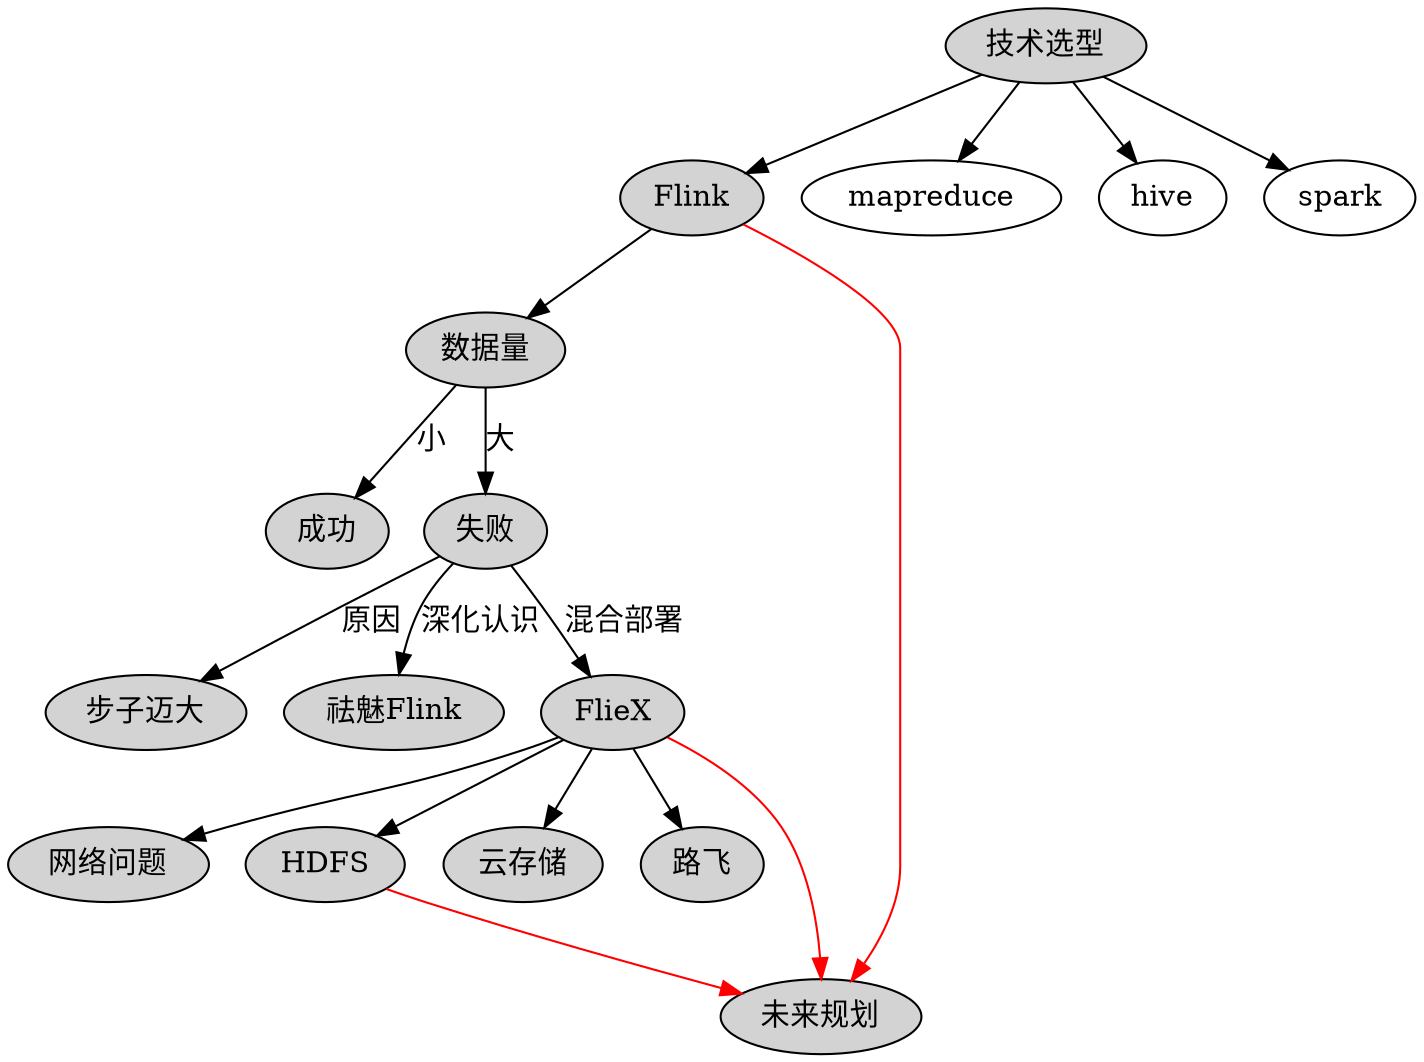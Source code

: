 digraph G {

  technicalChoice[label="技术选型" style=filled]
  dataSize[label="数据量" style=filled]
  success[label="成功" style=filled]
  failed[label="失败" style=filled]
  lesson1[label="步子迈大" style=filled]
  moreAboutFlink[label="祛魅Flink" style=filled]
  filex[label="FlieX" style=filled]
  flink[label="Flink" style=filled]
  
  network[label="网络问题" style=filled]
  hdfs[label="HDFS" style=filled]
  upyunStore[label="云存储" style=filled]
  luffy[label="路飞" style=filled]
  
  future[label="未来规划" style=filled]

  
  technicalChoice -> mapreduce
  technicalChoice -> hive
  technicalChoice -> spark
  technicalChoice -> flink
  flink -> dataSize
  dataSize -> success[label="小"]
  dataSize -> failed[label="大"]
  failed -> lesson1[label="原因"]
  failed -> moreAboutFlink[label="深化认识"]
  failed -> filex[label="混合部署"]
  filex -> network
  filex -> hdfs
  filex -> upyunStore
  filex -> luffy
  
  flink -> future[color=red]
  filex -> future[color=red]
  hdfs -> future[color=red]
  
}
